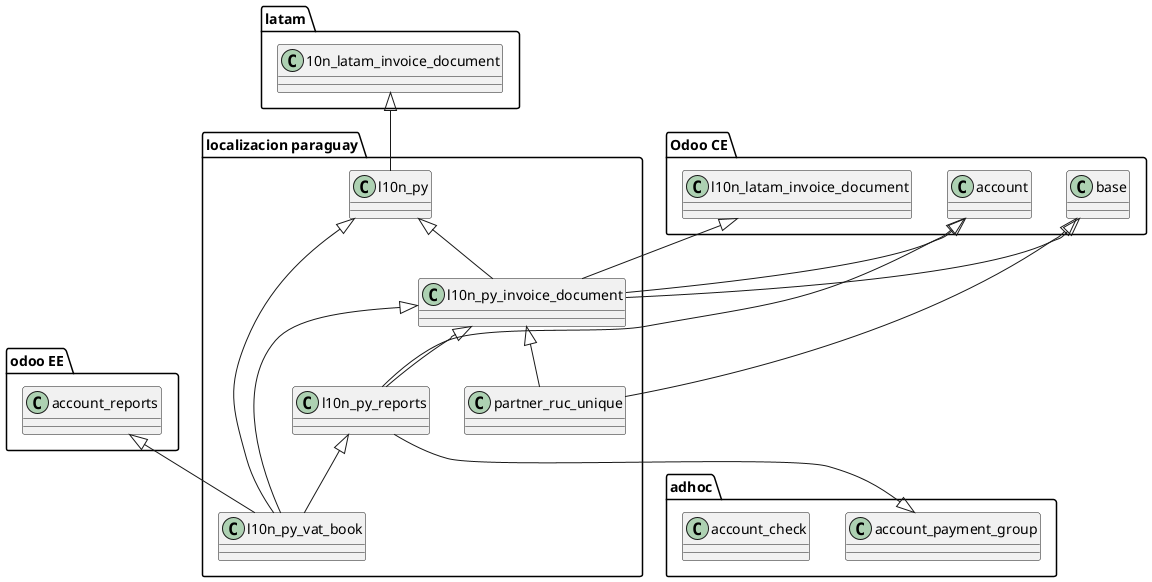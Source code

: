 @startuml

package "odoo EE" {
class account_reports
}

package "Odoo CE" {
    class account
    class base
    class l10n_latam_invoice_document
}
package "latam" {
    class 10n_latam_invoice_document
}
package "localizacion paraguay" {
    class l10n_py
    class l10n_py_invoice_document
    class l10n_py_reports
    class l10n_py_vat_book
    class partner_ruc_unique
}
package "adhoc" {
    class account_payment_group
    class account_check
}

10n_latam_invoice_document <|-- l10n_py
base <|-u- l10n_py_invoice_document
l10n_py <|-- l10n_py_invoice_document
account <|-- l10n_py_invoice_document
l10n_latam_invoice_document <|-- l10n_py_invoice_document

account <|-- l10n_py_reports
l10n_py_invoice_document <|-- l10n_py_reports
account_payment_group <|-u- l10n_py_reports

l10n_py <|-- l10n_py_vat_book
l10n_py_reports <|-- l10n_py_vat_book
l10n_py_invoice_document <|-- l10n_py_vat_book
account_reports <|-- l10n_py_vat_book

base <|-- partner_ruc_unique
l10n_py_invoice_document <|-- partner_ruc_unique

@enduml